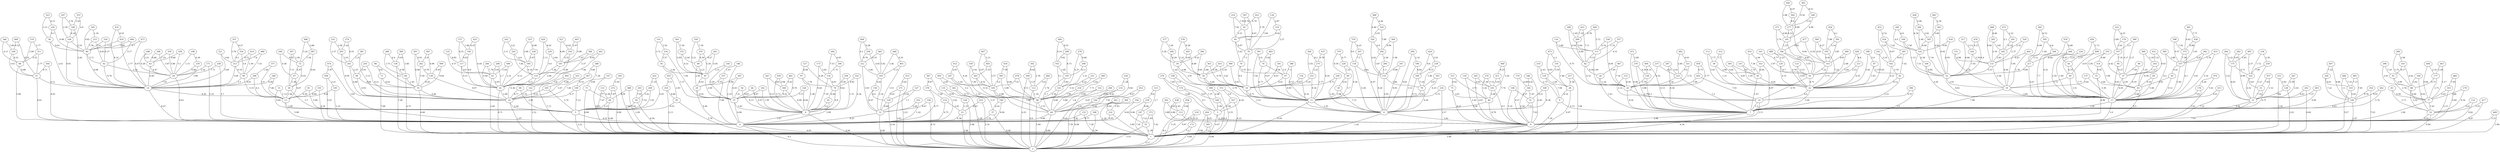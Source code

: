 graph G {
"0";
"1";
"2";
"3";
"4";
"5";
"6";
"7";
"8";
"9";
"10";
"11";
"12";
"13";
"14";
"15";
"16";
"17";
"18";
"19";
"20";
"21";
"22";
"23";
"24";
"25";
"26";
"27";
"28";
"29";
"30";
"31";
"32";
"33";
"34";
"35";
"36";
"37";
"38";
"39";
"40";
"41";
"42";
"43";
"44";
"45";
"46";
"47";
"48";
"49";
"50";
"51";
"52";
"53";
"54";
"55";
"56";
"57";
"58";
"59";
"60";
"61";
"62";
"63";
"64";
"65";
"66";
"67";
"68";
"69";
"70";
"71";
"72";
"73";
"74";
"75";
"76";
"77";
"78";
"79";
"80";
"81";
"82";
"83";
"84";
"85";
"86";
"87";
"88";
"89";
"90";
"91";
"92";
"93";
"94";
"95";
"96";
"97";
"98";
"99";
"100";
"101";
"102";
"103";
"104";
"105";
"106";
"107";
"108";
"109";
"110";
"111";
"112";
"113";
"114";
"115";
"116";
"117";
"118";
"119";
"120";
"121";
"122";
"123";
"124";
"125";
"126";
"127";
"128";
"129";
"130";
"131";
"132";
"133";
"134";
"135";
"136";
"137";
"138";
"139";
"140";
"141";
"142";
"143";
"144";
"145";
"146";
"147";
"148";
"149";
"150";
"151";
"152";
"153";
"154";
"155";
"156";
"157";
"158";
"159";
"160";
"161";
"162";
"163";
"164";
"165";
"166";
"167";
"168";
"169";
"170";
"171";
"172";
"173";
"174";
"175";
"176";
"177";
"178";
"179";
"180";
"181";
"182";
"183";
"184";
"185";
"186";
"187";
"188";
"189";
"190";
"191";
"192";
"193";
"194";
"195";
"196";
"197";
"198";
"199";
"200";
"201";
"202";
"203";
"204";
"205";
"206";
"207";
"208";
"209";
"210";
"211";
"212";
"213";
"214";
"215";
"216";
"217";
"218";
"219";
"220";
"221";
"222";
"223";
"224";
"225";
"226";
"227";
"228";
"229";
"230";
"231";
"232";
"233";
"234";
"235";
"236";
"237";
"238";
"239";
"240";
"241";
"242";
"243";
"244";
"245";
"246";
"247";
"248";
"249";
"250";
"251";
"252";
"253";
"254";
"255";
"256";
"257";
"258";
"259";
"260";
"261";
"262";
"263";
"264";
"265";
"266";
"267";
"268";
"269";
"270";
"271";
"272";
"273";
"274";
"275";
"276";
"277";
"278";
"279";
"280";
"281";
"282";
"283";
"284";
"285";
"286";
"287";
"288";
"289";
"290";
"291";
"292";
"293";
"294";
"295";
"296";
"297";
"298";
"299";
"300";
"301";
"302";
"303";
"304";
"305";
"306";
"307";
"308";
"309";
"310";
"311";
"312";
"313";
"314";
"315";
"316";
"317";
"318";
"319";
"320";
"321";
"322";
"323";
"324";
"325";
"326";
"327";
"328";
"329";
"330";
"331";
"332";
"333";
"334";
"335";
"336";
"337";
"338";
"339";
"340";
"341";
"342";
"343";
"344";
"345";
"346";
"347";
"348";
"349";
"350";
"351";
"352";
"353";
"354";
"355";
"356";
"357";
"358";
"359";
"360";
"361";
"362";
"363";
"364";
"365";
"366";
"367";
"368";
"369";
"370";
"371";
"372";
"373";
"374";
"375";
"376";
"377";
"378";
"379";
"380";
"381";
"382";
"383";
"384";
"385";
"386";
"387";
"388";
"389";
"390";
"391";
"392";
"393";
"394";
"395";
"396";
"397";
"398";
"399";
"400";
"401";
"402";
"403";
"404";
"405";
"406";
"407";
"408";
"409";
"410";
"411";
"412";
"413";
"414";
"415";
"416";
"417";
"418";
"419";
"420";
"421";
"422";
"423";
"424";
"425";
"426";
"427";
"428";
"429";
"430";
"431";
"432";
"433";
"434";
"435";
"436";
"437";
"438";
"439";
"440";
"441";
"442";
"443";
"444";
"445";
"446";
"447";
"448";
"449";
"450";
"451";
"452";
"453";
"454";
"455";
"456";
"457";
"458";
"459";
"460";
"461";
"462";
"463";
"464";
"465";
"466";
"467";
"468";
"469";
"470";
"471";
"472";
"473";
"474";
"475";
"476";
"477";
"478";
"479";
"480";
"481";
"482";
"483";
"484";
"485";
"486";
"487";
"488";
"489";
"490";
"491";
"492";
"493";
"494";
"495";
"496";
"497";
"498";
"499";
    "281" -- "182"[label="8.93", len="8.93"];
    "477" -- "166"[label="9.92", len="9.92"];
    "413" -- "17"[label="4.01", len="4.01"];
    "340" -- "168"[label="4.8", len="4.8"];
    "145" -- "141"[label="3.85", len="3.85"];
    "90" -- "11"[label="5.7", len="5.7"];
    "478" -- "105"[label="7.41", len="7.41"];
    "249" -- "2"[label="4.25", len="4.25"];
    "160" -- "41"[label="9.12", len="9.12"];
    "227" -- "1"[label="7.94", len="7.94"];
    "296" -- "88"[label="2.03", len="2.03"];
    "74" -- "67"[label="5.04", len="5.04"];
    "78" -- "65"[label="4.94", len="4.94"];
    "181" -- "67"[label="1.6", len="1.6"];
    "17" -- "0"[label="1.6", len="1.6"];
    "144" -- "27"[label="3.29", len="3.29"];
    "186" -- "164"[label="4.45", len="4.45"];
    "346" -- "4"[label="2.19", len="2.19"];
    "293" -- "0"[label="3.88", len="3.88"];
    "381" -- "201"[label="2.31", len="2.31"];
    "28" -- "1"[label="8.97", len="8.97"];
    "418" -- "98"[label="4.68", len="4.68"];
    "58" -- "49"[label="8.02", len="8.02"];
    "55" -- "0"[label="6.96", len="6.96"];
    "282" -- "175"[label="9.91", len="9.91"];
    "75" -- "46"[label="3.61", len="3.61"];
    "256" -- "41"[label="6.48", len="6.48"];
    "270" -- "7"[label="3.86", len="3.86"];
    "188" -- "2"[label="1.56", len="1.56"];
    "486" -- "324"[label="4.26", len="4.26"];
    "5" -- "4"[label="6.02", len="6.02"];
    "456" -- "2"[label="5.25", len="5.25"];
    "53" -- "2"[label="5.53", len="5.53"];
    "192" -- "8"[label="1.38", len="1.38"];
    "372" -- "3"[label="4.54", len="4.54"];
    "408" -- "44"[label="2.57", len="2.57"];
    "445" -- "105"[label="3.57", len="3.57"];
    "297" -- "148"[label="3.76", len="3.76"];
    "482" -- "223"[label="2.84", len="2.84"];
    "367" -- "25"[label="7.46", len="7.46"];
    "22" -- "7"[label="5.08", len="5.08"];
    "496" -- "61"[label="1.04", len="1.04"];
    "212" -- "12"[label="3.03", len="3.03"];
    "312" -- "22"[label="3.64", len="3.64"];
    "359" -- "63"[label="1.25", len="1.25"];
    "455" -- "95"[label="2.93", len="2.93"];
    "463" -- "256"[label="2.07", len="2.07"];
    "463" -- "187"[label="4.98", len="4.98"];
    "454" -- "391"[label="4.1", len="4.1"];
    "116" -- "20"[label="9.75", len="9.75"];
    "221" -- "213"[label="3.64", len="3.64"];
    "273" -- "191"[label="6.06", len="6.06"];
    "294" -- "78"[label="5.95", len="5.95"];
    "181" -- "16"[label="8.07", len="8.07"];
    "57" -- "17"[label="8.45", len="8.45"];
    "462" -- "121"[label="9.43", len="9.43"];
    "478" -- "98"[label="5.15", len="5.15"];
    "82" -- "20"[label="6.52", len="6.52"];
    "176" -- "17"[label="7.63", len="7.63"];
    "326" -- "8"[label="8.04", len="8.04"];
    "424" -- "238"[label="5.03", len="5.03"];
    "54" -- "45"[label="2.38", len="2.38"];
    "150" -- "13"[label="8.69", len="8.69"];
    "126" -- "23"[label="1.33", len="1.33"];
    "256" -- "187"[label="4.55", len="4.55"];
    "129" -- "12"[label="8.68", len="8.68"];
    "458" -- "4"[label="5.03", len="5.03"];
    "69" -- "43"[label="9.19", len="9.19"];
    "484" -- "112"[label="3.01", len="3.01"];
    "241" -- "182"[label="3.14", len="3.14"];
    "309" -- "232"[label="9.62", len="9.62"];
    "124" -- "9"[label="7.94", len="7.94"];
    "412" -- "105"[label="4.34", len="4.34"];
    "330" -- "20"[label="8.04", len="8.04"];
    "68" -- "21"[label="4.88", len="4.88"];
    "12" -- "4"[label="8.25", len="8.25"];
    "496" -- "41"[label="2.31", len="2.31"];
    "12" -- "2"[label="4.06", len="4.06"];
    "435" -- "419"[label="8.55", len="8.55"];
    "467" -- "20"[label="7.54", len="7.54"];
    "245" -- "121"[label="2.83", len="2.83"];
    "404" -- "7"[label="6.13", len="6.13"];
    "107" -- "80"[label="7.35", len="7.35"];
    "272" -- "48"[label="7.87", len="7.87"];
    "219" -- "1"[label="9.97", len="9.97"];
    "304" -- "191"[label="9.89", len="9.89"];
    "158" -- "20"[label="5.79", len="5.79"];
    "402" -- "10"[label="7.01", len="7.01"];
    "64" -- "2"[label="8.84", len="8.84"];
    "205" -- "25"[label="8.05", len="8.05"];
    "398" -- "375"[label="7.54", len="7.54"];
    "146" -- "41"[label="8.6", len="8.6"];
    "253" -- "1"[label="5.34", len="5.34"];
    "310" -- "88"[label="4.62", len="4.62"];
    "341" -- "306"[label="9.02", len="9.02"];
    "368" -- "367"[label="5.66", len="5.66"];
    "340" -- "122"[label="4.9", len="4.9"];
    "88" -- "77"[label="4.64", len="4.64"];
    "270" -- "158"[label="9.39", len="9.39"];
    "412" -- "247"[label="2.01", len="2.01"];
    "457" -- "31"[label="1.53", len="1.53"];
    "288" -- "61"[label="3.81", len="3.81"];
    "182" -- "62"[label="3.79", len="3.79"];
    "347" -- "110"[label="6.88", len="6.88"];
    "313" -- "197"[label="2.7", len="2.7"];
    "396" -- "0"[label="3.9", len="3.9"];
    "439" -- "63"[label="4.68", len="4.68"];
    "118" -- "6"[label="4.34", len="4.34"];
    "187" -- "133"[label="1.26", len="1.26"];
    "233" -- "64"[label="6.67", len="6.67"];
    "132" -- "52"[label="2.61", len="2.61"];
    "135" -- "126"[label="9.95", len="9.95"];
    "98" -- "64"[label="1.51", len="1.51"];
    "279" -- "174"[label="7.64", len="7.64"];
    "131" -- "5"[label="7.47", len="7.47"];
    "138" -- "25"[label="9.07", len="9.07"];
    "291" -- "121"[label="2.37", len="2.37"];
    "322" -- "78"[label="4.82", len="4.82"];
    "169" -- "51"[label="8.21", len="8.21"];
    "334" -- "259"[label="3.39", len="3.39"];
    "125" -- "61"[label="6.57", len="6.57"];
    "432" -- "23"[label="6.93", len="6.93"];
    "268" -- "136"[label="6.4", len="6.4"];
    "290" -- "82"[label="6.06", len="6.06"];
    "325" -- "228"[label="6.99", len="6.99"];
    "226" -- "11"[label="9.26", len="9.26"];
    "248" -- "14"[label="9.49", len="9.49"];
    "449" -- "111"[label="5.72", len="5.72"];
    "462" -- "19"[label="1.78", len="1.78"];
    "36" -- "22"[label="9.91", len="9.91"];
    "393" -- "35"[label="6.68", len="6.68"];
    "170" -- "0"[label="9.27", len="9.27"];
    "194" -- "2"[label="7.39", len="7.39"];
    "167" -- "3"[label="1.09", len="1.09"];
    "339" -- "303"[label="3.16", len="3.16"];
    "452" -- "194"[label="9.67", len="9.67"];
    "236" -- "233"[label="1.28", len="1.28"];
    "33" -- "31"[label="7.54", len="7.54"];
    "263" -- "34"[label="6.89", len="6.89"];
    "196" -- "6"[label="3.33", len="3.33"];
    "295" -- "272"[label="5.56", len="5.56"];
    "269" -- "143"[label="6.87", len="6.87"];
    "490" -- "11"[label="9.43", len="9.43"];
    "198" -- "24"[label="1.15", len="1.15"];
    "43" -- "17"[label="2.08", len="2.08"];
    "232" -- "1"[label="3.89", len="3.89"];
    "231" -- "141"[label="8.22", len="8.22"];
    "470" -- "17"[label="5.41", len="5.41"];
    "183" -- "12"[label="2.54", len="2.54"];
    "372" -- "167"[label="3.9", len="3.9"];
    "456" -- "115"[label="3.04", len="3.04"];
    "25" -- "1"[label="1.97", len="1.97"];
    "224" -- "44"[label="6.47", len="6.47"];
    "379" -- "118"[label="9.0", len="9.0"];
    "243" -- "57"[label="1.37", len="1.37"];
    "430" -- "306"[label="2.66", len="2.66"];
    "460" -- "411"[label="9.25", len="9.25"];
    "139" -- "0"[label="3.42", len="3.42"];
    "365" -- "29"[label="4.99", len="4.99"];
    "24" -- "4"[label="9.63", len="9.63"];
    "32" -- "19"[label="2.93", len="2.93"];
    "228" -- "160"[label="2.67", len="2.67"];
    "149" -- "88"[label="3.62", len="3.62"];
    "483" -- "74"[label="5.02", len="5.02"];
    "18" -- "6"[label="7.15", len="7.15"];
    "47" -- "30"[label="1.38", len="1.38"];
    "88" -- "52"[label="3.52", len="3.52"];
    "120" -- "50"[label="9.7", len="9.7"];
    "279" -- "3"[label="5.68", len="5.68"];
    "157" -- "117"[label="8.35", len="8.35"];
    "483" -- "11"[label="6.07", len="6.07"];
    "411" -- "46"[label="7.74", len="7.74"];
    "316" -- "94"[label="5.0", len="5.0"];
    "311" -- "68"[label="4.55", len="4.55"];
    "154" -- "16"[label="6.67", len="6.67"];
    "44" -- "17"[label="7.77", len="7.77"];
    "94" -- "13"[label="5.53", len="5.53"];
    "148" -- "14"[label="2.44", len="2.44"];
    "111" -- "20"[label="1.09", len="1.09"];
    "437" -- "275"[label="4.79", len="4.79"];
    "255" -- "89"[label="8.59", len="8.59"];
    "397" -- "76"[label="4.93", len="4.93"];
    "447" -- "445"[label="1.21", len="1.21"];
    "363" -- "34"[label="2.88", len="2.88"];
    "475" -- "28"[label="6.85", len="6.85"];
    "437" -- "11"[label="9.24", len="9.24"];
    "428" -- "284"[label="5.94", len="5.94"];
    "317" -- "32"[label="6.96", len="6.96"];
    "398" -- "337"[label="8.57", len="8.57"];
    "52" -- "1"[label="9.94", len="9.94"];
    "354" -- "140"[label="9.78", len="9.78"];
    "475" -- "335"[label="1.2", len="1.2"];
    "289" -- "218"[label="2.02", len="2.02"];
    "246" -- "72"[label="9.18", len="9.18"];
    "299" -- "145"[label="6.73", len="6.73"];
    "383" -- "349"[label="8.52", len="8.52"];
    "407" -- "336"[label="7.22", len="7.22"];
    "251" -- "16"[label="5.18", len="5.18"];
    "427" -- "256"[label="6.02", len="6.02"];
    "150" -- "4"[label="4.54", len="4.54"];
    "474" -- "458"[label="1.87", len="1.87"];
    "296" -- "91"[label="7.16", len="7.16"];
    "133" -- "41"[label="4.11", len="4.11"];
    "465" -- "212"[label="6.33", len="6.33"];
    "240" -- "134"[label="7.53", len="7.53"];
    "202" -- "31"[label="4.63", len="4.63"];
    "95" -- "1"[label="5.76", len="5.76"];
    "39" -- "34"[label="4.96", len="4.96"];
    "77" -- "52"[label="7.42", len="7.42"];
    "440" -- "277"[label="3.98", len="3.98"];
    "188" -- "4"[label="9.77", len="9.77"];
    "159" -- "14"[label="3.86", len="3.86"];
    "200" -- "6"[label="9.83", len="9.83"];
    "441" -- "41"[label="7.46", len="7.46"];
    "193" -- "22"[label="7.22", len="7.22"];
    "22" -- "10"[label="4.4", len="4.4"];
    "175" -- "102"[label="9.71", len="9.71"];
    "350" -- "255"[label="7.39", len="7.39"];
    "428" -- "122"[label="8.34", len="8.34"];
    "319" -- "1"[label="5.07", len="5.07"];
    "480" -- "140"[label="3.1", len="3.1"];
    "404" -- "158"[label="4.14", len="4.14"];
    "382" -- "337"[label="4.87", len="4.87"];
    "14" -- "4"[label="8.47", len="8.47"];
    "242" -- "160"[label="3.11", len="3.11"];
    "93" -- "43"[label="2.81", len="2.81"];
    "426" -- "285"[label="9.01", len="9.01"];
    "15" -- "5"[label="4.69", len="4.69"];
    "364" -- "275"[label="8.2", len="8.2"];
    "287" -- "7"[label="6.34", len="6.34"];
    "228" -- "41"[label="7.93", len="7.93"];
    "419" -- "14"[label="2.77", len="2.77"];
    "9" -- "7"[label="4.75", len="4.75"];
    "394" -- "292"[label="8.99", len="8.99"];
    "74" -- "11"[label="6.77", len="6.77"];
    "169" -- "6"[label="8.38", len="8.38"];
    "44" -- "40"[label="6.19", len="6.19"];
    "111" -- "82"[label="5.15", len="5.15"];
    "152" -- "20"[label="4.04", len="4.04"];
    "305" -- "22"[label="6.81", len="6.81"];
    "158" -- "7"[label="4.3", len="4.3"];
    "237" -- "223"[label="8.21", len="8.21"];
    "473" -- "49"[label="9.7", len="9.7"];
    "276" -- "46"[label="1.42", len="1.42"];
    "27" -- "8"[label="1.83", len="1.83"];
    "196" -- "189"[label="6.64", len="6.64"];
    "300" -- "143"[label="8.43", len="8.43"];
    "170" -- "164"[label="6.08", len="6.08"];
    "285" -- "2"[label="6.86", len="6.86"];
    "418" -- "385"[label="7.39", len="7.39"];
    "352" -- "7"[label="8.07", len="8.07"];
    "97" -- "8"[label="1.46", len="1.46"];
    "409" -- "109"[label="6.52", len="6.52"];
    "124" -- "28"[label="1.64", len="1.64"];
    "262" -- "138"[label="9.78", len="9.78"];
    "323" -- "58"[label="3.15", len="3.15"];
    "7" -- "0"[label="2.96", len="2.96"];
    "324" -- "292"[label="7.89", len="7.89"];
    "259" -- "102"[label="7.49", len="7.49"];
    "341" -- "8"[label="9.15", len="9.15"];
    "382" -- "17"[label="5.01", len="5.01"];
    "166" -- "50"[label="5.55", len="5.55"];
    "6" -- "1"[label="1.42", len="1.42"];
    "375" -- "337"[label="7.36", len="7.36"];
    "30" -- "13"[label="1.46", len="1.46"];
    "230" -- "58"[label="9.3", len="9.3"];
    "389" -- "136"[label="3.93", len="3.93"];
    "42" -- "24"[label="1.52", len="1.52"];
    "487" -- "30"[label="6.04", len="6.04"];
    "329" -- "19"[label="5.95", len="5.95"];
    "349" -- "191"[label="6.99", len="6.99"];
    "248" -- "13"[label="7.46", len="7.46"];
    "444" -- "21"[label="6.71", len="6.71"];
    "458" -- "195"[label="3.21", len="3.21"];
    "499" -- "138"[label="4.45", len="4.45"];
    "67" -- "11"[label="8.83", len="8.83"];
    "436" -- "337"[label="3.01", len="3.01"];
    "45" -- "27"[label="2.49", len="2.49"];
    "291" -- "245"[label="9.14", len="9.14"];
    "274" -- "205"[label="1.61", len="1.61"];
    "83" -- "52"[label="3.73", len="3.73"];
    "156" -- "129"[label="6.0", len="6.0"];
    "146" -- "117"[label="9.03", len="9.03"];
    "162" -- "32"[label="7.05", len="7.05"];
    "459" -- "402"[label="4.75", len="4.75"];
    "495" -- "175"[label="1.85", len="1.85"];
    "51" -- "6"[label="7.23", len="7.23"];
    "115" -- "2"[label="6.2", len="6.2"];
    "339" -- "98"[label="7.39", len="7.39"];
    "415" -- "2"[label="3.21", len="3.21"];
    "24" -- "14"[label="7.55", len="7.55"];
    "492" -- "142"[label="3.8", len="3.8"];
    "193" -- "143"[label="4.49", len="4.49"];
    "211" -- "22"[label="6.55", len="6.55"];
    "443" -- "77"[label="5.17", len="5.17"];
    "427" -- "187"[label="6.49", len="6.49"];
    "375" -- "17"[label="6.1", len="6.1"];
    "128" -- "1"[label="2.43", len="2.43"];
    "161" -- "50"[label="2.97", len="2.97"];
    "31" -- "1"[label="7.41", len="7.41"];
    "118" -- "110"[label="6.02", len="6.02"];
    "78" -- "8"[label="8.9", len="8.9"];
    "130" -- "76"[label="7.64", len="7.64"];
    "135" -- "2"[label="2.28", len="2.28"];
    "235" -- "205"[label="3.58", len="3.58"];
    "252" -- "4"[label="1.42", len="1.42"];
    "360" -- "337"[label="2.88", len="2.88"];
    "52" -- "0"[label="6.92", len="6.92"];
    "303" -- "105"[label="9.52", len="9.52"];
    "385" -- "98"[label="3.08", len="3.08"];
    "292" -- "280"[label="3.36", len="3.36"];
    "203" -- "59"[label="7.91", len="7.91"];
    "431" -- "57"[label="9.03", len="9.03"];
    "16" -- "6"[label="2.53", len="2.53"];
    "174" -- "3"[label="8.1", len="8.1"];
    "220" -- "160"[label="4.8", len="4.8"];
    "482" -- "321"[label="9.03", len="9.03"];
    "494" -- "212"[label="4.2", len="4.2"];
    "104" -- "49"[label="2.19", len="2.19"];
    "189" -- "6"[label="8.73", len="8.73"];
    "233" -- "194"[label="4.42", len="4.42"];
    "140" -- "7"[label="4.63", len="4.63"];
    "185" -- "32"[label="7.16", len="7.16"];
    "183" -- "156"[label="4.61", len="4.61"];
    "403" -- "31"[label="1.27", len="1.27"];
    "465" -- "183"[label="5.02", len="5.02"];
    "282" -- "31"[label="6.99", len="6.99"];
    "199" -- "25"[label="4.37", len="4.37"];
    "436" -- "375"[label="8.98", len="8.98"];
    "61" -- "41"[label="4.05", len="4.05"];
    "338" -- "12"[label="9.47", len="9.47"];
    "121" -- "19"[label="5.26", len="5.26"];
    "280" -- "6"[label="8.26", len="8.26"];
    "342" -- "37"[label="5.37", len="5.37"];
    "432" -- "2"[label="2.14", len="2.14"];
    "360" -- "17"[label="6.2", len="6.2"];
    "153" -- "1"[label="7.28", len="7.28"];
    "101" -- "46"[label="2.98", len="2.98"];
    "114" -- "4"[label="6.75", len="6.75"];
    "426" -- "2"[label="3.09", len="3.09"];
    "23" -- "2"[label="3.46", len="3.46"];
    "132" -- "0"[label="8.82", len="8.82"];
    "215" -- "42"[label="8.83", len="8.83"];
    "308" -- "63"[label="8.68", len="8.68"];
    "156" -- "12"[label="6.07", len="6.07"];
    "128" -- "31"[label="7.94", len="7.94"];
    "370" -- "90"[label="8.59", len="8.59"];
    "198" -- "159"[label="6.39", len="6.39"];
    "186" -- "0"[label="4.26", len="4.26"];
    "333" -- "22"[label="1.29", len="1.29"];
    "11" -- "6"[label="1.91", len="1.91"];
    "460" -- "101"[label="3.26", len="3.26"];
    "166" -- "143"[label="3.02", len="3.02"];
    "103" -- "77"[label="2.65", len="2.65"];
    "204" -- "2"[label="9.45", len="9.45"];
    "262" -- "35"[label="5.59", len="5.59"];
    "336" -- "140"[label="7.22", len="7.22"];
    "259" -- "31"[label="1.27", len="1.27"];
    "357" -- "111"[label="1.74", len="1.74"];
    "190" -- "4"[label="8.04", len="8.04"];
    "380" -- "57"[label="2.17", len="2.17"];
    "218" -- "64"[label="5.88", len="5.88"];
    "47" -- "13"[label="4.67", len="4.67"];
    "441" -- "187"[label="6.05", len="6.05"];
    "488" -- "94"[label="7.53", len="7.53"];
    "91" -- "77"[label="2.76", len="2.76"];
    "278" -- "208"[label="9.69", len="9.69"];
    "163" -- "145"[label="1.85", len="1.85"];
    "20" -- "10"[label="2.79", len="2.79"];
    "178" -- "107"[label="3.61", len="3.61"];
    "392" -- "249"[label="8.62", len="8.62"];
    "0" -- "2"[label="3.48", len="3.48"];
    "63" -- "24"[label="4.47", len="4.47"];
    "99" -- "5"[label="2.45", len="2.45"];
    "151" -- "121"[label="4.88", len="4.88"];
    "3" -- "1"[label="6.47", len="6.47"];
    "66" -- "8"[label="4.47", len="4.47"];
    "8" -- "4"[label="1.67", len="1.67"];
    "182" -- "22"[label="4.51", len="4.51"];
    "133" -- "25"[label="6.36", len="6.36"];
    "8" -- "2"[label="6.94", len="6.94"];
    "92" -- "85"[label="5.51", len="5.51"];
    "164" -- "51"[label="7.45", len="7.45"];
    "13" -- "5"[label="3.49", len="3.49"];
    "85" -- "70"[label="3.42", len="3.42"];
    "201" -- "60"[label="2.25", len="2.25"];
    "109" -- "68"[label="4.52", len="4.52"];
    "224" -- "17"[label="1.69", len="1.69"];
    "260" -- "39"[label="9.29", len="9.29"];
    "386" -- "11"[label="9.14", len="9.14"];
    "410" -- "36"[label="7.36", len="7.36"];
    "429" -- "229"[label="8.41", len="8.41"];
    "461" -- "27"[label="9.76", len="9.76"];
    "433" -- "337"[label="3.78", len="3.78"];
    "352" -- "36"[label="6.04", len="6.04"];
    "493" -- "395"[label="6.53", len="6.53"];
    "318" -- "42"[label="6.37", len="6.37"];
    "264" -- "31"[label="5.22", len="5.22"];
    "394" -- "110"[label="1.08", len="1.08"];
    "33" -- "7"[label="6.71", len="6.71"];
    "177" -- "88"[label="6.73", len="6.73"];
    "34" -- "11"[label="2.79", len="2.79"];
    "244" -- "212"[label="8.76", len="8.76"];
    "275" -- "251"[label="3.22", len="3.22"];
    "267" -- "128"[label="2.59", len="2.59"];
    "239" -- "197"[label="8.06", len="8.06"];
    "195" -- "4"[label="1.23", len="1.23"];
    "304" -- "277"[label="8.0", len="8.0"];
    "327" -- "129"[label="2.24", len="2.24"];
    "134" -- "8"[label="7.59", len="7.59"];
    "402" -- "20"[label="1.09", len="1.09"];
    "247" -- "64"[label="1.35", len="1.35"];
    "308" -- "24"[label="5.67", len="5.67"];
    "70" -- "16"[label="8.4", len="8.4"];
    "348" -- "68"[label="4.11", len="4.11"];
    "87" -- "22"[label="1.83", len="1.83"];
    "401" -- "183"[label="5.13", len="5.13"];
    "121" -- "32"[label="5.53", len="5.53"];
    "174" -- "100"[label="4.67", len="4.67"];
    "4" -- "1"[label="4.93", len="4.93"];
    "297" -- "104"[label="2.39", len="2.39"];
    "276" -- "101"[label="7.55", len="7.55"];
    "155" -- "89"[label="5.44", len="5.44"];
    "142" -- "25"[label="1.52", len="1.52"];
    "217" -- "17"[label="6.67", len="6.67"];
    "312" -- "38"[label="7.7", len="7.7"];
    "167" -- "1"[label="9.33", len="9.33"];
    "358" -- "3"[label="7.37", len="7.37"];
    "76" -- "70"[label="7.3", len="7.3"];
    "86" -- "71"[label="8.8", len="8.8"];
    "208" -- "145"[label="8.11", len="8.11"];
    "294" -- "8"[label="1.75", len="1.75"];
    "41" -- "25"[label="1.89", len="1.89"];
    "243" -- "43"[label="6.58", len="6.58"];
    "29" -- "4"[label="4.46", len="4.46"];
    "242" -- "220"[label="3.22", len="3.22"];
    "381" -- "25"[label="5.13", len="5.13"];
    "105" -- "98"[label="2.88", len="2.88"];
    "497" -- "138"[label="6.99", len="6.99"];
    "425" -- "41"[label="6.44", len="6.44"];
    "366" -- "310"[label="2.94", len="2.94"];
    "315" -- "46"[label="3.73", len="3.73"];
    "257" -- "29"[label="3.55", len="3.55"];
    "75" -- "0"[label="9.27", len="9.27"];
    "45" -- "29"[label="6.63", len="6.63"];
    "236" -- "194"[label="9.82", len="9.82"];
    "345" -- "49"[label="9.82", len="9.82"];
    "202" -- "1"[label="6.64", len="6.64"];
    "350" -- "45"[label="5.21", len="5.21"];
    "464" -- "49"[label="3.49", len="3.49"];
    "65" -- "4"[label="3.99", len="3.99"];
    "49" -- "42"[label="5.71", len="5.71"];
    "442" -- "140"[label="8.41", len="8.41"];
    "380" -- "107"[label="3.3", len="3.3"];
    "155" -- "45"[label="6.21", len="6.21"];
    "477" -- "143"[label="4.54", len="4.54"];
    "102" -- "33"[label="5.63", len="5.63"];
    "160" -- "133"[label="4.18", len="4.18"];
    "455" -- "254"[label="3.11", len="3.11"];
    "221" -- "14"[label="5.69", len="5.69"];
    "42" -- "14"[label="9.76", len="9.76"];
    "369" -- "43"[label="1.61", len="1.61"];
    "435" -- "14"[label="9.14", len="9.14"];
    "491" -- "375"[label="6.92", len="6.92"];
    "459" -- "20"[label="2.77", len="2.77"];
    "25" -- "5"[label="2.44", len="2.44"];
    "481" -- "302"[label="2.54", len="2.54"];
    "351" -- "213"[label="5.78", len="5.78"];
    "401" -- "12"[label="3.53", len="3.53"];
    "41" -- "1"[label="8.71", len="8.71"];
    "171" -- "4"[label="5.14", len="5.14"];
    "334" -- "102"[label="1.72", len="1.72"];
    "345" -- "215"[label="1.18", len="1.18"];
    "229" -- "133"[label="4.0", len="4.0"];
    "442" -- "7"[label="5.74", len="5.74"];
    "261" -- "89"[label="6.27", len="6.27"];
    "32" -- "17"[label="8.62", len="8.62"];
    "138" -- "35"[label="6.29", len="6.29"];
    "152" -- "10"[label="2.32", len="2.32"];
    "419" -- "49"[label="1.57", len="1.57"];
    "258" -- "24"[label="7.71", len="7.71"];
    "98" -- "2"[label="1.64", len="1.64"];
    "190" -- "37"[label="6.24", len="6.24"];
    "379" -- "207"[label="4.25", len="4.25"];
    "269" -- "50"[label="2.08", len="2.08"];
    "213" -- "94"[label="9.19", len="9.19"];
    "290" -- "111"[label="5.64", len="5.64"];
    "14" -- "13"[label="8.26", len="8.26"];
    "119" -- "85"[label="6.62", len="6.62"];
    "207" -- "118"[label="7.5", len="7.5"];
    "208" -- "141"[label="1.51", len="1.51"];
    "227" -- "28"[label="1.58", len="1.58"];
    "145" -- "64"[label="1.7", len="1.7"];
    "266" -- "41"[label="4.49", len="4.49"];
    "157" -- "146"[label="7.48", len="7.48"];
    "283" -- "121"[label="2.18", len="2.18"];
    "485" -- "140"[label="7.65", len="7.65"];
    "184" -- "134"[label="1.75", len="1.75"];
    "374" -- "68"[label="2.09", len="2.09"];
    "206" -- "14"[label="8.61", len="8.61"];
    "303" -- "98"[label="9.32", len="9.32"];
    "71" -- "35"[label="8.62", len="8.62"];
    "281" -- "62"[label="7.42", len="7.42"];
    "310" -- "91"[label="8.17", len="8.17"];
    "298" -- "82"[label="9.54", len="9.54"];
    "386" -- "67"[label="7.1", len="7.1"];
    "416" -- "32"[label="9.95", len="9.95"];
    "165" -- "5"[label="3.74", len="3.74"];
    "292" -- "110"[label="3.87", len="3.87"];
    "87" -- "62"[label="2.73", len="2.73"];
    "387" -- "378"[label="9.87", len="9.87"];
    "130" -- "119"[label="2.87", len="2.87"];
    "244" -- "183"[label="4.81", len="4.81"];
    "335" -- "124"[label="3.59", len="3.59"];
    "454" -- "193"[label="7.88", len="7.88"];
    "498" -- "72"[label="5.24", len="5.24"];
    "122" -- "106"[label="6.36", len="6.36"];
    "89" -- "29"[label="2.56", len="2.56"];
    "119" -- "76"[label="2.27", len="2.27"];
    "168" -- "32"[label="1.15", len="1.15"];
    "254" -- "1"[label="2.13", len="2.13"];
    "362" -- "45"[label="5.09", len="5.09"];
    "210" -- "124"[label="5.43", len="5.43"];
    "461" -- "306"[label="5.43", len="5.43"];
    "120" -- "22"[label="4.31", len="4.31"];
    "353" -- "148"[label="3.43", len="3.43"];
    "293" -- "115"[label="4.45", len="4.45"];
    "319" -- "140"[label="5.65", len="5.65"];
    "451" -- "34"[label="6.58", len="6.58"];
    "384" -- "133"[label="3.37", len="3.37"];
    "179" -- "77"[label="1.66", len="1.66"];
    "331" -- "54"[label="3.72", len="3.72"];
    "452" -- "64"[label="7.81", len="7.81"];
    "238" -- "79"[label="3.46", len="3.46"];
    "147" -- "73"[label="3.09", len="3.09"];
    "60" -- "25"[label="6.93", len="6.93"];
    "180" -- "22"[label="5.44", len="5.44"];
    "469" -- "1"[label="3.94", len="3.94"];
    "446" -- "217"[label="8.44", len="8.44"];
    "373" -- "53"[label="1.85", len="1.85"];
    "172" -- "1"[label="7.2", len="7.2"];
    "163" -- "141"[label="5.1", len="5.1"];
    "94" -- "14"[label="2.1", len="2.1"];
    "116" -- "111"[label="3.86", len="3.86"];
    "302" -- "32"[label="8.92", len="8.92"];
    "59" -- "1"[label="8.56", len="8.56"];
    "338" -- "2"[label="4.75", len="4.75"];
    "376" -- "263"[label="9.28", len="9.28"];
    "326" -- "27"[label="5.57", len="5.57"];
    "488" -- "213"[label="7.6", len="7.6"];
    "355" -- "55"[label="1.85", len="1.85"];
    "431" -- "243"[label="7.22", len="7.22"];
    "153" -- "4"[label="7.39", len="7.39"];
    "361" -- "64"[label="6.84", len="6.84"];
    "258" -- "4"[label="5.7", len="5.7"];
    "84" -- "1"[label="4.75", len="4.75"];
    "409" -- "21"[label="8.53", len="8.53"];
    "137" -- "19"[label="3.82", len="3.82"];
    "268" -- "84"[label="3.73", len="3.73"];
    "137" -- "17"[label="5.39", len="5.39"];
    "219" -- "172"[label="9.33", len="9.33"];
    "422" -- "5"[label="5.65", len="5.65"];
    "316" -- "213"[label="6.1", len="6.1"];
    "68" -- "4"[label="5.98", len="5.98"];
    "330" -- "111"[label="4.74", len="4.74"];
    "108" -- "0"[label="5.19", len="5.19"];
    "344" -- "17"[label="7.7", len="7.7"];
    "211" -- "50"[label="2.53", len="2.53"];
    "21" -- "14"[label="9.12", len="9.12"];
    "265" -- "0"[label="4.87", len="4.87"];
    "57" -- "43"[label="2.95", len="2.95"];
    "109" -- "21"[label="5.63", len="5.63"];
    "471" -- "7"[label="8.46", len="8.46"];
    "320" -- "292"[label="8.4", len="8.4"];
    "16" -- "11"[label="6.71", len="6.71"];
    "63" -- "14"[label="6.49", len="6.49"];
    "405" -- "190"[label="5.2", len="5.2"];
    "283" -- "245"[label="3.81", len="3.81"];
    "96" -- "17"[label="9.19", len="9.19"];
    "289" -- "98"[label="7.71", len="7.71"];
    "423" -- "82"[label="7.11", len="7.11"];
    "366" -- "88"[label="5.75", len="5.75"];
    "378" -- "4"[label="8.77", len="8.77"];
    "223" -- "7"[label="7.2", len="7.2"];
    "472" -- "245"[label="5.3", len="5.3"];
    "62" -- "22"[label="8.12", len="8.12"];
    "30" -- "5"[label="5.7", len="5.7"];
    "26" -- "20"[label="1.24", len="1.24"];
    "127" -- "97"[label="8.08", len="8.08"];
    "288" -- "41"[label="1.7", len="1.7"];
    "321" -- "223"[label="9.0", len="9.0"];
    "37" -- "4"[label="5.78", len="5.78"];
    "206" -- "13"[label="6.2", len="6.2"];
    "77" -- "0"[label="3.94", len="3.94"];
    "123" -- "50"[label="5.51", len="5.51"];
    "280" -- "110"[label="1.3", len="1.3"];
    "349" -- "277"[label="5.55", len="5.55"];
    "329" -- "245"[label="2.35", len="2.35"];
    "71" -- "1"[label="7.68", len="7.68"];
    "229" -- "187"[label="3.64", len="3.64"];
    "371" -- "13"[label="1.9", len="1.9"];
    "273" -- "166"[label="3.74", len="3.74"];
    "255" -- "45"[label="5.39", len="5.39"];
    "480" -- "319"[label="7.55", len="7.55"];
    "337" -- "17"[label="5.49", len="5.49"];
    "337" -- "93"[label="4.42", len="4.42"];
    "370" -- "226"[label="6.77", len="6.77"];
    "464" -- "42"[label="4.17", len="4.17"];
    "131" -- "48"[label="6.38", len="6.38"];
    "362" -- "155"[label="7.59", len="7.59"];
    "173" -- "134"[label="3.82", len="3.82"];
    "295" -- "1"[label="7.09", len="7.09"];
    "479" -- "32"[label="8.4", len="8.4"];
    "53" -- "1"[label="1.38", len="1.38"];
    "80" -- "57"[label="6.27", len="6.27"];
    "469" -- "0"[label="3.33", len="3.33"];
    "222" -- "107"[label="3.89", len="3.89"];
    "46" -- "0"[label="8.79", len="8.79"];
    "117" -- "41"[label="9.15", len="9.15"];
    "240" -- "184"[label="4.65", len="4.65"];
    "466" -- "103"[label="7.65", len="7.65"];
    "434" -- "182"[label="9.07", len="9.07"];
    "377" -- "260"[label="7.26", len="7.26"];
    "487" -- "72"[label="1.54", len="1.54"];
    "17" -- "7"[label="3.44", len="3.44"];
    "397" -- "92"[label="8.78", len="8.78"];
    "151" -- "19"[label="2.35", len="2.35"];
    "39" -- "16"[label="2.91", len="2.91"];
    "46" -- "6"[label="3.38", len="3.38"];
    "356" -- "232"[label="2.93", len="2.93"];
    "286" -- "24"[label="6.26", len="6.26"];
    "203" -- "5"[label="7.52", len="7.52"];
    "357" -- "82"[label="4.51", len="4.51"];
    "399" -- "1"[label="2.55", len="2.55"];
    "55" -- "43"[label="3.84", len="3.84"];
    "315" -- "75"[label="6.02", len="6.02"];
    "215" -- "49"[label="7.56", len="7.56"];
    "307" -- "30"[label="7.11", len="7.11"];
    "250" -- "60"[label="3.01", len="3.01"];
    "395" -- "344"[label="4.8", len="4.8"];
    "100" -- "3"[label="1.94", len="1.94"];
    "417" -- "1"[label="4.87", len="4.87"];
    "159" -- "24"[label="4.08", len="4.08"];
    "76" -- "16"[label="6.1", len="6.1"];
    "438" -- "0"[label="6.86", len="6.86"];
    "102" -- "31"[label="4.52", len="4.52"];
    "328" -- "6"[label="1.85", len="1.85"];
    "139" -- "101"[label="6.81", len="6.81"];
    "371" -- "206"[label="1.28", len="1.28"];
    "13" -- "4"[label="5.98", len="5.98"];
    "264" -- "175"[label="3.22", len="3.22"];
    "414" -- "94"[label="1.59", len="1.59"];
    "171" -- "24"[label="2.16", len="2.16"];
    "35" -- "25"[label="6.46", len="6.46"];
    "286" -- "63"[label="3.23", len="3.23"];
    "218" -- "98"[label="7.98", len="7.98"];
    "374" -- "311"[label="3.77", len="3.77"];
    "143" -- "22"[label="5.71", len="5.71"];
    "358" -- "174"[label="7.12", len="7.12"];
    "36" -- "7"[label="1.47", len="1.47"];
    "81" -- "13"[label="4.39", len="4.39"];
    "314" -- "43"[label="1.69", len="1.69"];
    "60" -- "35"[label="9.06", len="9.06"];
    "448" -- "183"[label="3.36", len="3.36"];
    "438" -- "115"[label="2.45", len="2.45"];
    "136" -- "84"[label="4.58", len="4.58"];
    "216" -- "11"[label="5.15", len="5.15"];
    "494" -- "244"[label="9.28", len="9.28"];
    "187" -- "41"[label="2.66", len="2.66"];
    "476" -- "17"[label="4.25", len="4.25"];
    "67" -- "16"[label="4.41", len="4.41"];
    "226" -- "90"[label="7.22", len="7.22"];
    "6" -- "0"[label="3.82", len="3.82"];
    "136" -- "1"[label="7.28", len="7.28"];
    "58" -- "14"[label="2.43", len="2.43"];
    "72" -- "47"[label="4.47", len="4.47"];
    "177" -- "77"[label="2.75", len="2.75"];
    "489" -- "22"[label="4.76", len="4.76"];
    "7" -- "1"[label="6.34", len="6.34"];
    "234" -- "54"[label="3.57", len="3.57"];
    "495" -- "102"[label="2.37", len="2.37"];
    "4" -- "2"[label="6.5", len="6.5"];
    "284" -- "185"[label="2.02", len="2.02"];
    "472" -- "291"[label="2.22", len="2.22"];
    "112" -- "98"[label="1.34", len="1.34"];
    "390" -- "16"[label="9.81", len="9.81"];
    "300" -- "193"[label="8.27", len="8.27"];
    "89" -- "45"[label="2.21", len="2.21"];
    "453" -- "434"[label="3.52", len="3.52"];
    "84" -- "35"[label="1.05", len="1.05"];
    "134" -- "78"[label="6.61", len="6.61"];
    "251" -- "11"[label="9.34", len="9.34"];
    "389" -- "84"[label="3.46", len="3.46"];
    "443" -- "177"[label="2.29", len="2.29"];
    "104" -- "14"[label="9.91", len="9.91"];
    "185" -- "122"[label="6.46", len="6.46"];
    "82" -- "26"[label="8.54", len="8.54"];
    "38" -- "36"[label="2.86", len="2.86"];
    "353" -- "104"[label="4.9", len="4.9"];
    "113" -- "22"[label="5.45", len="5.45"];
    "199" -- "5"[label="7.23", len="7.23"];
    "272" -- "1"[label="4.84", len="4.84"];
    "318" -- "49"[label="5.4", len="5.4"];
    "28" -- "9"[label="6.19", len="6.19"];
    "328" -- "16"[label="8.73", len="8.73"];
    "180" -- "87"[label="5.9", len="5.9"];
    "485" -- "319"[label="7.13", len="7.13"];
    "108" -- "51"[label="4.37", len="4.37"];
    "225" -- "25"[label="5.47", len="5.47"];
    "70" -- "67"[label="3.35", len="3.35"];
    "325" -- "160"[label="2.68", len="2.68"];
    "161" -- "120"[label="6.77", len="6.77"];
    "332" -- "98"[label="2.84", len="2.84"];
    "18" -- "11"[label="3.96", len="3.96"];
    "92" -- "76"[label="5.42", len="5.42"];
    "110" -- "79"[label="7.46", len="7.46"];
    "110" -- "6"[label="2.95", len="2.95"];
    "406" -- "77"[label="9.04", len="9.04"];
    "107" -- "57"[label="4.42", len="4.42"];
    "260" -- "16"[label="1.42", len="1.42"];
    "51" -- "0"[label="7.02", len="7.02"];
    "356" -- "4"[label="8.62", len="8.62"];
    "336" -- "319"[label="9.61", len="9.61"];
    "117" -- "61"[label="8.9", len="8.9"];
    "390" -- "39"[label="9.22", len="9.22"];
    "90" -- "18"[label="9.01", len="9.01"];
    "332" -- "64"[label="1.8", len="1.8"];
    "378" -- "114"[label="7.44", len="7.44"];
    "210" -- "9"[label="2.75", len="2.75"];
    "154" -- "6"[label="9.32", len="9.32"];
    "440" -- "304"[label="6.07", len="6.07"];
    "26" -- "7"[label="1.43", len="1.43"];
    "73" -- "48"[label="7.77", len="7.77"];
    "311" -- "21"[label="2.77", len="2.77"];
    "34" -- "16"[label="5.64", len="5.64"];
    "247" -- "105"[label="1.02", len="1.02"];
    "342" -- "190"[label="8.72", len="8.72"];
    "365" -- "27"[label="6.45", len="6.45"];
    "101" -- "0"[label="9.5", len="9.5"];
    "406" -- "177"[label="2.35", len="2.35"];
    "99" -- "25"[label="8.77", len="8.77"];
    "79" -- "6"[label="4.54", len="4.54"];
    "194" -- "64"[label="2.01", len="2.01"];
    "277" -- "191"[label="9.23", len="9.23"];
    "69" -- "17"[label="5.48", len="5.48"];
    "127" -- "78"[label="4.28", len="4.28"];
    "322" -- "8"[label="4.34", len="4.34"];
    "81" -- "5"[label="3.09", len="3.09"];
    "223" -- "20"[label="3.16", len="3.16"];
    "214" -- "92"[label="7.39", len="7.39"];
    "129" -- "2"[label="9.34", len="9.34"];
    "415" -- "271"[label="5.82", len="5.82"];
    "414" -- "213"[label="6.72", len="6.72"];
    "498" -- "487"[label="3.88", len="3.88"];
    "97" -- "78"[label="7.78", len="7.78"];
    "141" -- "98"[label="3.39", len="3.39"];
    "302" -- "185"[label="5.06", len="5.06"];
    "10" -- "0"[label="2.11", len="2.11"];
    "106" -- "32"[label="6.85", len="6.85"];
    "11" -- "1"[label="6.29", len="6.29"];
    "275" -- "11"[label="2.77", len="2.77"];
    "40" -- "19"[label="7.72", len="7.72"];
    "231" -- "98"[label="5.52", len="5.52"];
    "351" -- "316"[label="8.27", len="8.27"];
    "56" -- "27"[label="1.8", len="1.8"];
    "143" -- "50"[label="7.22", len="7.22"];
    "217" -- "32"[label="9.69", len="9.69"];
    "434" -- "281"[label="7.42", len="7.42"];
    "191" -- "166"[label="1.23", len="1.23"];
    "175" -- "31"[label="6.83", len="6.83"];
    "396" -- "10"[label="9.55", len="9.55"];
    "473" -- "14"[label="8.47", len="8.47"];
    "19" -- "7"[label="7.89", len="7.89"];
    "201" -- "25"[label="4.96", len="4.96"];
    "354" -- "1"[label="7.03", len="7.03"];
    "421" -- "92"[label="4.79", len="4.79"];
    "246" -- "47"[label="6.56", len="6.56"];
    "184" -- "8"[label="9.62", len="9.62"];
    "317" -- "162"[label="2.13", len="2.13"];
    "422" -- "209"[label="1.33", len="1.33"];
    "313" -- "239"[label="9.8", len="9.8"];
    "126" -- "2"[label="2.98", len="2.98"];
    "392" -- "112"[label="2.78", len="2.78"];
    "72" -- "30"[label="8.43", len="8.43"];
    "144" -- "45"[label="3.31", len="3.31"];
    "490" -- "34"[label="2.16", len="2.16"];
    "323" -- "230"[label="8.15", len="8.15"];
    "493" -- "217"[label="4.09", len="4.09"];
    "147" -- "1"[label="8.83", len="8.83"];
    "411" -- "101"[label="3.03", len="3.03"];
    "80" -- "17"[label="8.65", len="8.65"];
    "0" -- "1"[label="8.37", len="8.37"];
    "49" -- "14"[label="8.08", len="8.08"];
    "385" -- "105"[label="5.0", len="5.0"];
    "388" -- "48"[label="4.59", len="4.59"];
    "65" -- "8"[label="2.4", len="2.4"];
    "106" -- "17"[label="3.29", len="3.29"];
    "214" -- "85"[label="7.92", len="7.92"];
    "284" -- "122"[label="1.64", len="1.64"];
    "429" -- "133"[label="1.11", len="1.11"];
    "449" -- "290"[label="6.78", len="6.78"];
    "348" -- "109"[label="7.06", len="7.06"];
    "176" -- "0"[label="5.92", len="5.92"];
    "172" -- "2"[label="5.69", len="5.69"];
    "21" -- "4"[label="8.61", len="8.61"];
    "37" -- "2"[label="4.06", len="4.06"];
    "405" -- "342"[label="2.45", len="2.45"];
    "216" -- "1"[label="3.57", len="3.57"];
    "367" -- "199"[label="9.33", len="9.33"];
    "359" -- "24"[label="3.86", len="3.86"];
    "200" -- "196"[label="2.32", len="2.32"];
    "178" -- "57"[label="4.17", len="4.17"];
    "492" -- "1"[label="7.11", len="7.11"];
    "115" -- "0"[label="4.55", len="4.55"];
    "327" -- "12"[label="7.1", len="7.1"];
    "298" -- "290"[label="1.85", len="1.85"];
    "333" -- "36"[label="7.74", len="7.74"];
    "377" -- "39"[label="5.26", len="5.26"];
    "476" -- "446"[label="9.48", len="9.48"];
    "445" -- "303"[label="1.03", len="1.03"];
    "73" -- "1"[label="8.84", len="8.84"];
    "314" -- "55"[label="9.92", len="9.92"];
    "468" -- "121"[label="9.66", len="9.66"];
    "285" -- "1"[label="7.2", len="7.2"];
    "245" -- "19"[label="6.44", len="6.44"];
    "237" -- "20"[label="6.25", len="6.25"];
    "444" -- "4"[label="9.02", len="9.02"];
    "331" -- "234"[label="3.54", len="3.54"];
    "343" -- "79"[label="3.67", len="3.67"];
    "450" -- "40"[label="5.23", len="5.23"];
    "232" -- "4"[label="9.95", len="9.95"];
    "142" -- "1"[label="3.52", len="3.52"];
    "305" -- "36"[label="5.0", len="5.0"];
    "355" -- "314"[label="4.69", len="4.69"];
    "364" -- "251"[label="3.54", len="3.54"];
    "5" -- "1"[label="2.22", len="2.22"];
    "96" -- "57"[label="7.58", len="7.58"];
    "335" -- "28"[label="1.96", len="1.96"];
    "474" -- "4"[label="3.83", len="3.83"];
    "320" -- "110"[label="4.02", len="4.02"];
    "213" -- "14"[label="3.04", len="3.04"];
    "391" -- "193"[label="5.14", len="5.14"];
    "347" -- "6"[label="8.95", len="8.95"];
    "457" -- "33"[label="7.93", len="7.93"];
    "467" -- "26"[label="1.95", len="1.95"];
    "54" -- "27"[label="7.37", len="7.37"];
    "430" -- "8"[label="3.73", len="3.73"];
    "86" -- "35"[label="9.3", len="9.3"];
    "486" -- "320"[label="6.46", len="6.46"];
    "31" -- "7"[label="9.94", len="9.94"];
    "391" -- "143"[label="3.65", len="3.65"];
    "59" -- "5"[label="5.92", len="5.92"];
    "66" -- "27"[label="8.83", len="8.83"];
    "433" -- "17"[label="3.16", len="3.16"];
    "64" -- "4"[label="9.48", len="9.48"];
    "489" -- "120"[label="3.23", len="3.23"];
    "112" -- "2"[label="9.9", len="9.9"];
    "40" -- "17"[label="3.31", len="3.31"];
    "424" -- "189"[label="8.6", len="8.6"];
    "451" -- "16"[label="3.42", len="3.42"];
    "100" -- "1"[label="8.4", len="8.4"];
    "162" -- "121"[label="5.59", len="5.59"];
    "249" -- "112"[label="5.27", len="5.27"];
    "271" -- "2"[label="3.05", len="3.05"];
    "222" -- "178"[label="4.25", len="4.25"];
    "277" -- "50"[label="9.04", len="9.04"];
    "407" -- "140"[label="9.89", len="9.89"];
    "384" -- "187"[label="7.47", len="7.47"];
    "395" -- "217"[label="1.28", len="1.28"];
    "48" -- "1"[label="6.86", len="6.86"];
    "266" -- "61"[label="7.79", len="7.79"];
    "321" -- "20"[label="3.72", len="3.72"];
    "27" -- "4"[label="6.84", len="6.84"];
    "271" -- "129"[label="9.01", len="9.01"];
    "466" -- "0"[label="4.84", len="4.84"];
    "470" -- "176"[label="4.26", len="4.26"];
    "43" -- "0"[label="8.5", len="8.5"];
    "50" -- "22"[label="6.71", len="6.71"];
    "383" -- "277"[label="9.54", len="9.54"];
    "204" -- "194"[label="3.05", len="3.05"];
    "306" -- "8"[label="4.99", len="4.99"];
    "164" -- "0"[label="4.58", len="4.58"];
    "421" -- "85"[label="1.78", len="1.78"];
    "225" -- "165"[label="5.68", len="5.68"];
    "113" -- "38"[label="7.77", len="7.77"];
    "220" -- "133"[label="7.44", len="7.44"];
    "252" -- "12"[label="2.28", len="2.28"];
    "447" -- "105"[label="4.07", len="4.07"];
    "450" -- "408"[label="1.73", len="1.73"];
    "20" -- "7"[label="9.54", len="9.54"];
    "192" -- "27"[label="6.97", len="6.97"];
    "373" -- "1"[label="7.42", len="7.42"];
    "400" -- "299"[label="8.55", len="8.55"];
    "173" -- "8"[label="8.44", len="8.44"];
    "230" -- "49"[label="8.48", len="8.48"];
    "423" -- "290"[label="7.18", len="7.18"];
    "479" -- "162"[label="4.11", len="4.11"];
    "91" -- "88"[label="3.09", len="3.09"];
    "241" -- "22"[label="5.65", len="5.65"];
    "301" -- "74"[label="2.9", len="2.9"];
    "448" -- "401"[label="4.35", len="4.35"];
    "103" -- "0"[label="2.15", len="2.15"];
    "168" -- "122"[label="7.56", len="7.56"];
    "413" -- "0"[label="7.52", len="7.52"];
    "287" -- "223"[label="3.02", len="3.02"];
    "85" -- "76"[label="8.97", len="8.97"];
    "95" -- "5"[label="9.55", len="9.55"];
    "149" -- "52"[label="9.02", len="9.02"];
    "93" -- "17"[label="9.12", len="9.12"];
    "306" -- "27"[label="9.41", len="9.41"];
    "15" -- "13"[label="1.12", len="1.12"];
    "399" -- "100"[label="4.98", len="4.98"];
    "416" -- "122"[label="9.95", len="9.95"];
    "417" -- "52"[label="3.55", len="3.55"];
    "9" -- "1"[label="7.39", len="7.39"];
    "179" -- "52"[label="9.34", len="9.34"];
    "105" -- "64"[label="7.94", len="7.94"];
    "400" -- "163"[label="6.14", len="6.14"];
    "35" -- "1"[label="8.48", len="8.48"];
    "468" -- "283"[label="6.06", len="6.06"];
    "195" -- "13"[label="9.41", len="9.41"];
    "165" -- "25"[label="9.55", len="9.55"];
    "344" -- "217"[label="2.12", len="2.12"];
    "197" -- "1"[label="7.91", len="7.91"];
    "420" -- "22"[label="3.64", len="3.64"];
    "189" -- "79"[label="7.24", len="7.24"];
    "368" -- "199"[label="7.26", len="7.26"];
    "387" -- "4"[label="5.62", len="5.62"];
    "238" -- "189"[label="9.37", len="9.37"];
    "254" -- "95"[label="8.86", len="8.86"];
    "207" -- "6"[label="6.47", len="6.47"];
    "471" -- "270"[label="3.89", len="3.89"];
    "278" -- "141"[label="4.37", len="4.37"];
    "393" -- "262"[label="9.65", len="9.65"];
    "123" -- "22"[label="4.83", len="4.83"];
    "209" -- "5"[label="1.05", len="1.05"];
    "261" -- "45"[label="4.05", len="4.05"];
    "148" -- "104"[label="8.18", len="8.18"];
    "197" -- "53"[label="7.52", len="7.52"];
    "425" -- "146"[label="4.47", len="4.47"];
    "439" -- "24"[label="5.1", len="5.1"];
    "3" -- "0"[label="2.26", len="2.26"];
    "29" -- "27"[label="9.41", len="9.41"];
    "1" -- "2"[label="2.17", len="2.17"];
    "239" -- "53"[label="8.46", len="8.46"];
    "141" -- "64"[label="6.84", len="6.84"];
    "263" -- "39"[label="4.69", len="4.69"];
    "491" -- "436"[label="7.77", len="7.77"];
    "212" -- "183"[label="3.46", len="3.46"];
    "403" -- "7"[label="4.09", len="4.09"];
    "23" -- "4"[label="4.38", len="4.38"];
    "10" -- "7"[label="1.2", len="1.2"];
    "38" -- "22"[label="1.21", len="1.21"];
    "324" -- "320"[label="2.93", len="2.93"];
    "79" -- "11"[label="2.63", len="2.63"];
    "497" -- "262"[label="2.8", len="2.8"];
    "257" -- "4"[label="7.84", len="7.84"];
    "484" -- "98"[label="1.78", len="1.78"];
    "267" -- "31"[label="2.02", len="2.02"];
    "19" -- "17"[label="3.66", len="3.66"];
    "56" -- "8"[label="6.11", len="6.11"];
    "408" -- "40"[label="6.67", len="6.67"];
    "48" -- "5"[label="3.13", len="3.13"];
    "361" -- "2"[label="8.49", len="8.49"];
    "346" -- "257"[label="1.47", len="1.47"];
    "410" -- "352"[label="1.94", len="1.94"];
    "369" -- "243"[label="5.18", len="5.18"];
    "446" -- "17"[label="2.59", len="2.59"];
    "299" -- "163"[label="5.62", len="5.62"];
    "388" -- "1"[label="2.49", len="2.49"];
    "50" -- "10"[label="6.79", len="6.79"];
    "250" -- "25"[label="8.21", len="8.21"];
    "343" -- "11"[label="4.25", len="4.25"];
    "62" -- "7"[label="2.21", len="2.21"];
    "234" -- "27"[label="7.44", len="7.44"];
    "235" -- "201"[label="2.37", len="2.37"];
    "453" -- "182"[label="3.23", len="3.23"];
    "499" -- "35"[label="9.64", len="9.64"];
    "83" -- "77"[label="9.58", len="9.58"];
    "274" -- "201"[label="6.55", len="6.55"];
    "376" -- "34"[label="5.32", len="5.32"];
    "253" -- "128"[label="5.82", len="5.82"];
    "114" -- "23"[label="2.91", len="2.91"];
    "301" -- "11"[label="7.44", len="7.44"];
    "481" -- "32"[label="4.44", len="4.44"];
    "205" -- "201"[label="3.01", len="3.01"];
    "265" -- "101"[label="7.38", len="7.38"];
    "309" -- "1"[label="1.26", len="1.26"];
    "363" -- "16"[label="9.79", len="9.79"];
    "122" -- "32"[label="7.53", len="7.53"];
    "140" -- "1"[label="2.07", len="2.07"];
    "420" -- "211"[label="6.8", len="6.8"];
    "125" -- "117"[label="8.85", len="8.85"];
    "307" -- "72"[label="1.04", len="1.04"];
    "209" -- "59"[label="5.42", len="5.42"];
    "191" -- "50"[label="9.83", len="9.83"];
    "61" -- "1"[label="3.49", len="3.49"];
}
